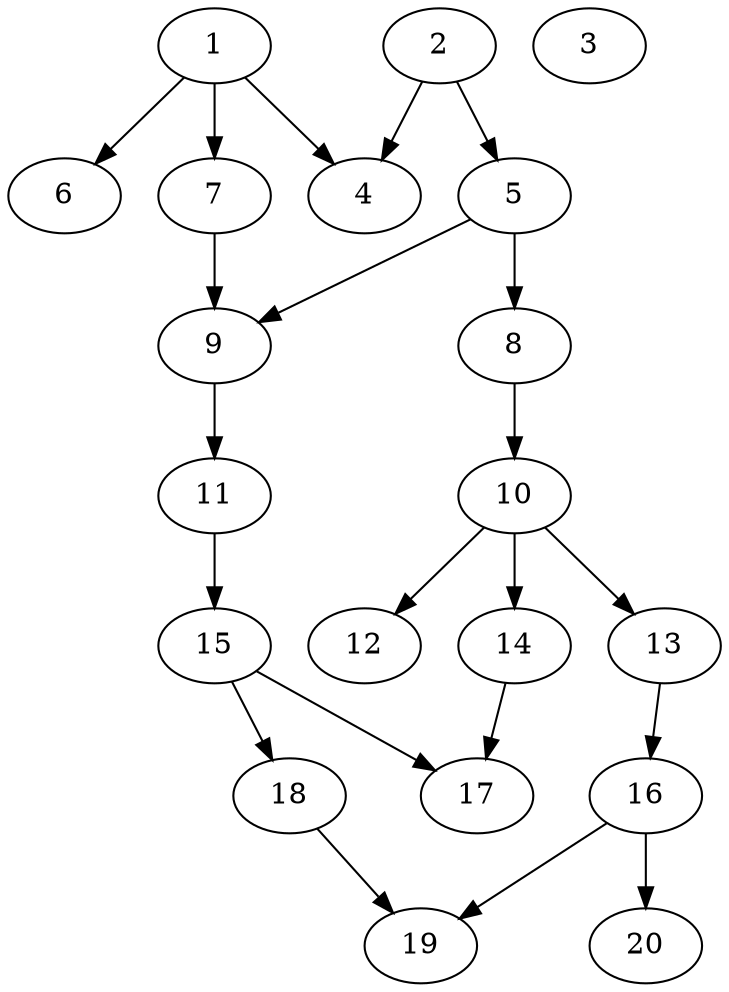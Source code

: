// DAG automatically generated by daggen at Sat Jul 27 15:37:47 2019
// ./daggen --dot -n 20 --ccr 0.4 --fat 0.5 --regular 0.5 --density 0.4 --mindata 5242880 --maxdata 52428800 
digraph G {
  1 [size="23723520", alpha="0.15", expect_size="9489408"] 
  1 -> 4 [size ="9489408"]
  1 -> 6 [size ="9489408"]
  1 -> 7 [size ="9489408"]
  2 [size="114483200", alpha="0.15", expect_size="45793280"] 
  2 -> 4 [size ="45793280"]
  2 -> 5 [size ="45793280"]
  3 [size="18455040", alpha="0.12", expect_size="7382016"] 
  4 [size="32814080", alpha="0.02", expect_size="13125632"] 
  5 [size="61849600", alpha="0.16", expect_size="24739840"] 
  5 -> 8 [size ="24739840"]
  5 -> 9 [size ="24739840"]
  6 [size="100733440", alpha="0.04", expect_size="40293376"] 
  7 [size="52065280", alpha="0.10", expect_size="20826112"] 
  7 -> 9 [size ="20826112"]
  8 [size="77703680", alpha="0.10", expect_size="31081472"] 
  8 -> 10 [size ="31081472"]
  9 [size="117882880", alpha="0.15", expect_size="47153152"] 
  9 -> 11 [size ="47153152"]
  10 [size="117975040", alpha="0.03", expect_size="47190016"] 
  10 -> 12 [size ="47190016"]
  10 -> 13 [size ="47190016"]
  10 -> 14 [size ="47190016"]
  11 [size="70609920", alpha="0.13", expect_size="28243968"] 
  11 -> 15 [size ="28243968"]
  12 [size="38658560", alpha="0.04", expect_size="15463424"] 
  13 [size="124224000", alpha="0.02", expect_size="49689600"] 
  13 -> 16 [size ="49689600"]
  14 [size="79500800", alpha="0.19", expect_size="31800320"] 
  14 -> 17 [size ="31800320"]
  15 [size="93061120", alpha="0.19", expect_size="37224448"] 
  15 -> 17 [size ="37224448"]
  15 -> 18 [size ="37224448"]
  16 [size="72401920", alpha="0.06", expect_size="28960768"] 
  16 -> 19 [size ="28960768"]
  16 -> 20 [size ="28960768"]
  17 [size="94423040", alpha="0.11", expect_size="37769216"] 
  18 [size="33405440", alpha="0.10", expect_size="13362176"] 
  18 -> 19 [size ="13362176"]
  19 [size="95009280", alpha="0.04", expect_size="38003712"] 
  20 [size="66944000", alpha="0.12", expect_size="26777600"] 
}
